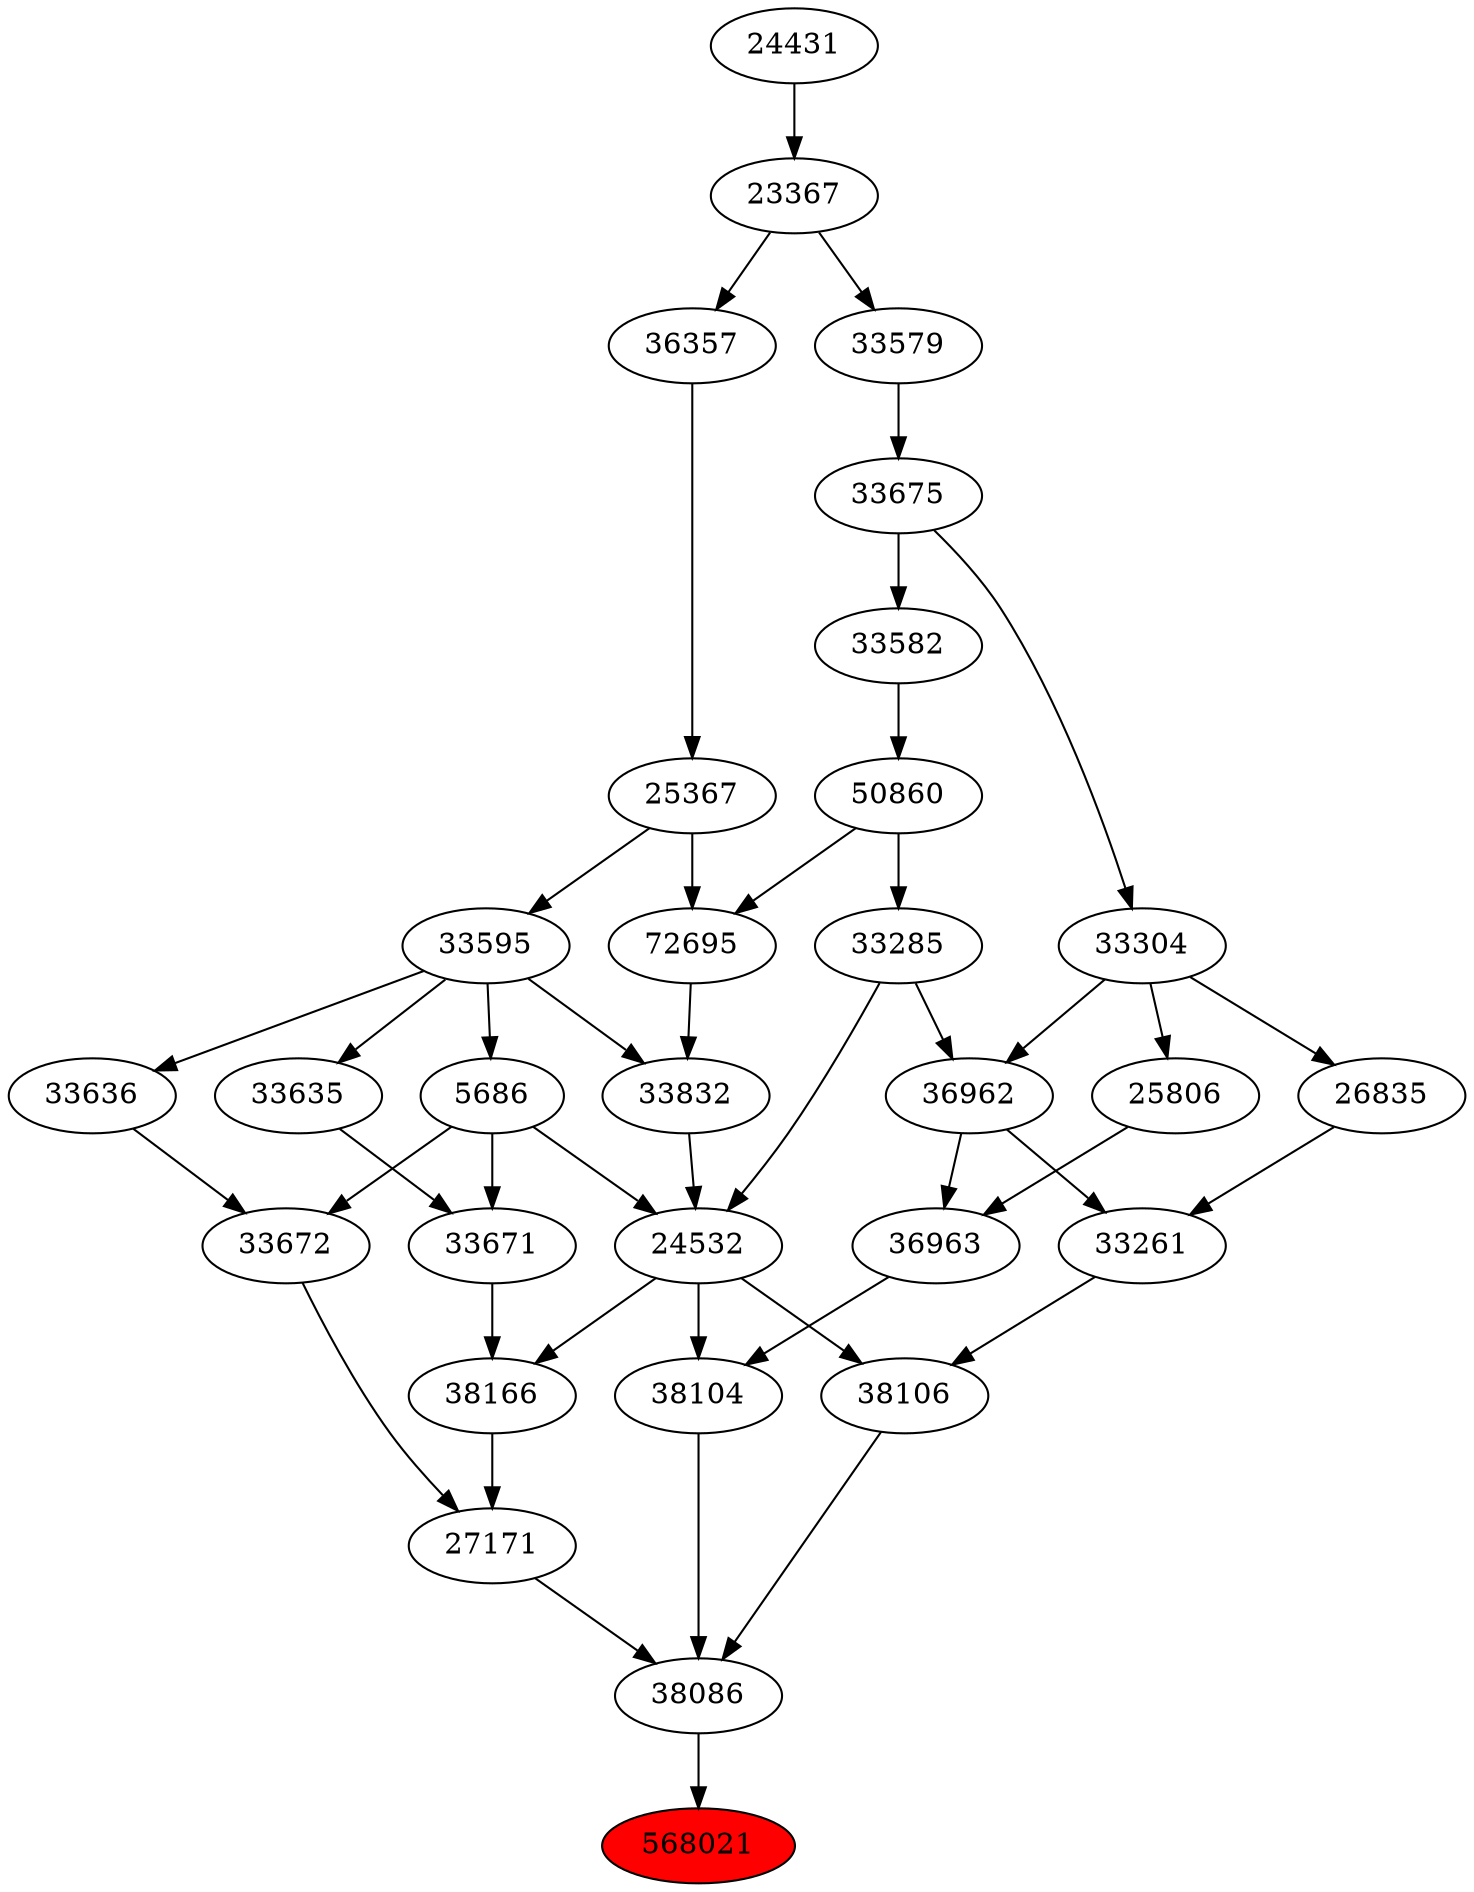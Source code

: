 strict digraph{ 
568021 [label="568021" fillcolor=red style=filled]
38086 -> 568021
38086 [label="38086"]
27171 -> 38086
38104 -> 38086
38106 -> 38086
27171 [label="27171"]
33672 -> 27171
38166 -> 27171
38104 [label="38104"]
24532 -> 38104
36963 -> 38104
38106 [label="38106"]
33261 -> 38106
24532 -> 38106
33672 [label="33672"]
33636 -> 33672
5686 -> 33672
38166 [label="38166"]
24532 -> 38166
33671 -> 38166
24532 [label="24532"]
33285 -> 24532
5686 -> 24532
33832 -> 24532
36963 [label="36963"]
36962 -> 36963
25806 -> 36963
33261 [label="33261"]
36962 -> 33261
26835 -> 33261
33636 [label="33636"]
33595 -> 33636
5686 [label="5686"]
33595 -> 5686
33671 [label="33671"]
5686 -> 33671
33635 -> 33671
33285 [label="33285"]
50860 -> 33285
33832 [label="33832"]
72695 -> 33832
33595 -> 33832
36962 [label="36962"]
33285 -> 36962
33304 -> 36962
25806 [label="25806"]
33304 -> 25806
26835 [label="26835"]
33304 -> 26835
33595 [label="33595"]
25367 -> 33595
33635 [label="33635"]
33595 -> 33635
50860 [label="50860"]
33582 -> 50860
72695 [label="72695"]
50860 -> 72695
25367 -> 72695
33304 [label="33304"]
33675 -> 33304
25367 [label="25367"]
36357 -> 25367
33582 [label="33582"]
33675 -> 33582
33675 [label="33675"]
33579 -> 33675
36357 [label="36357"]
23367 -> 36357
33579 [label="33579"]
23367 -> 33579
23367 [label="23367"]
24431 -> 23367
24431 [label="24431"]
}